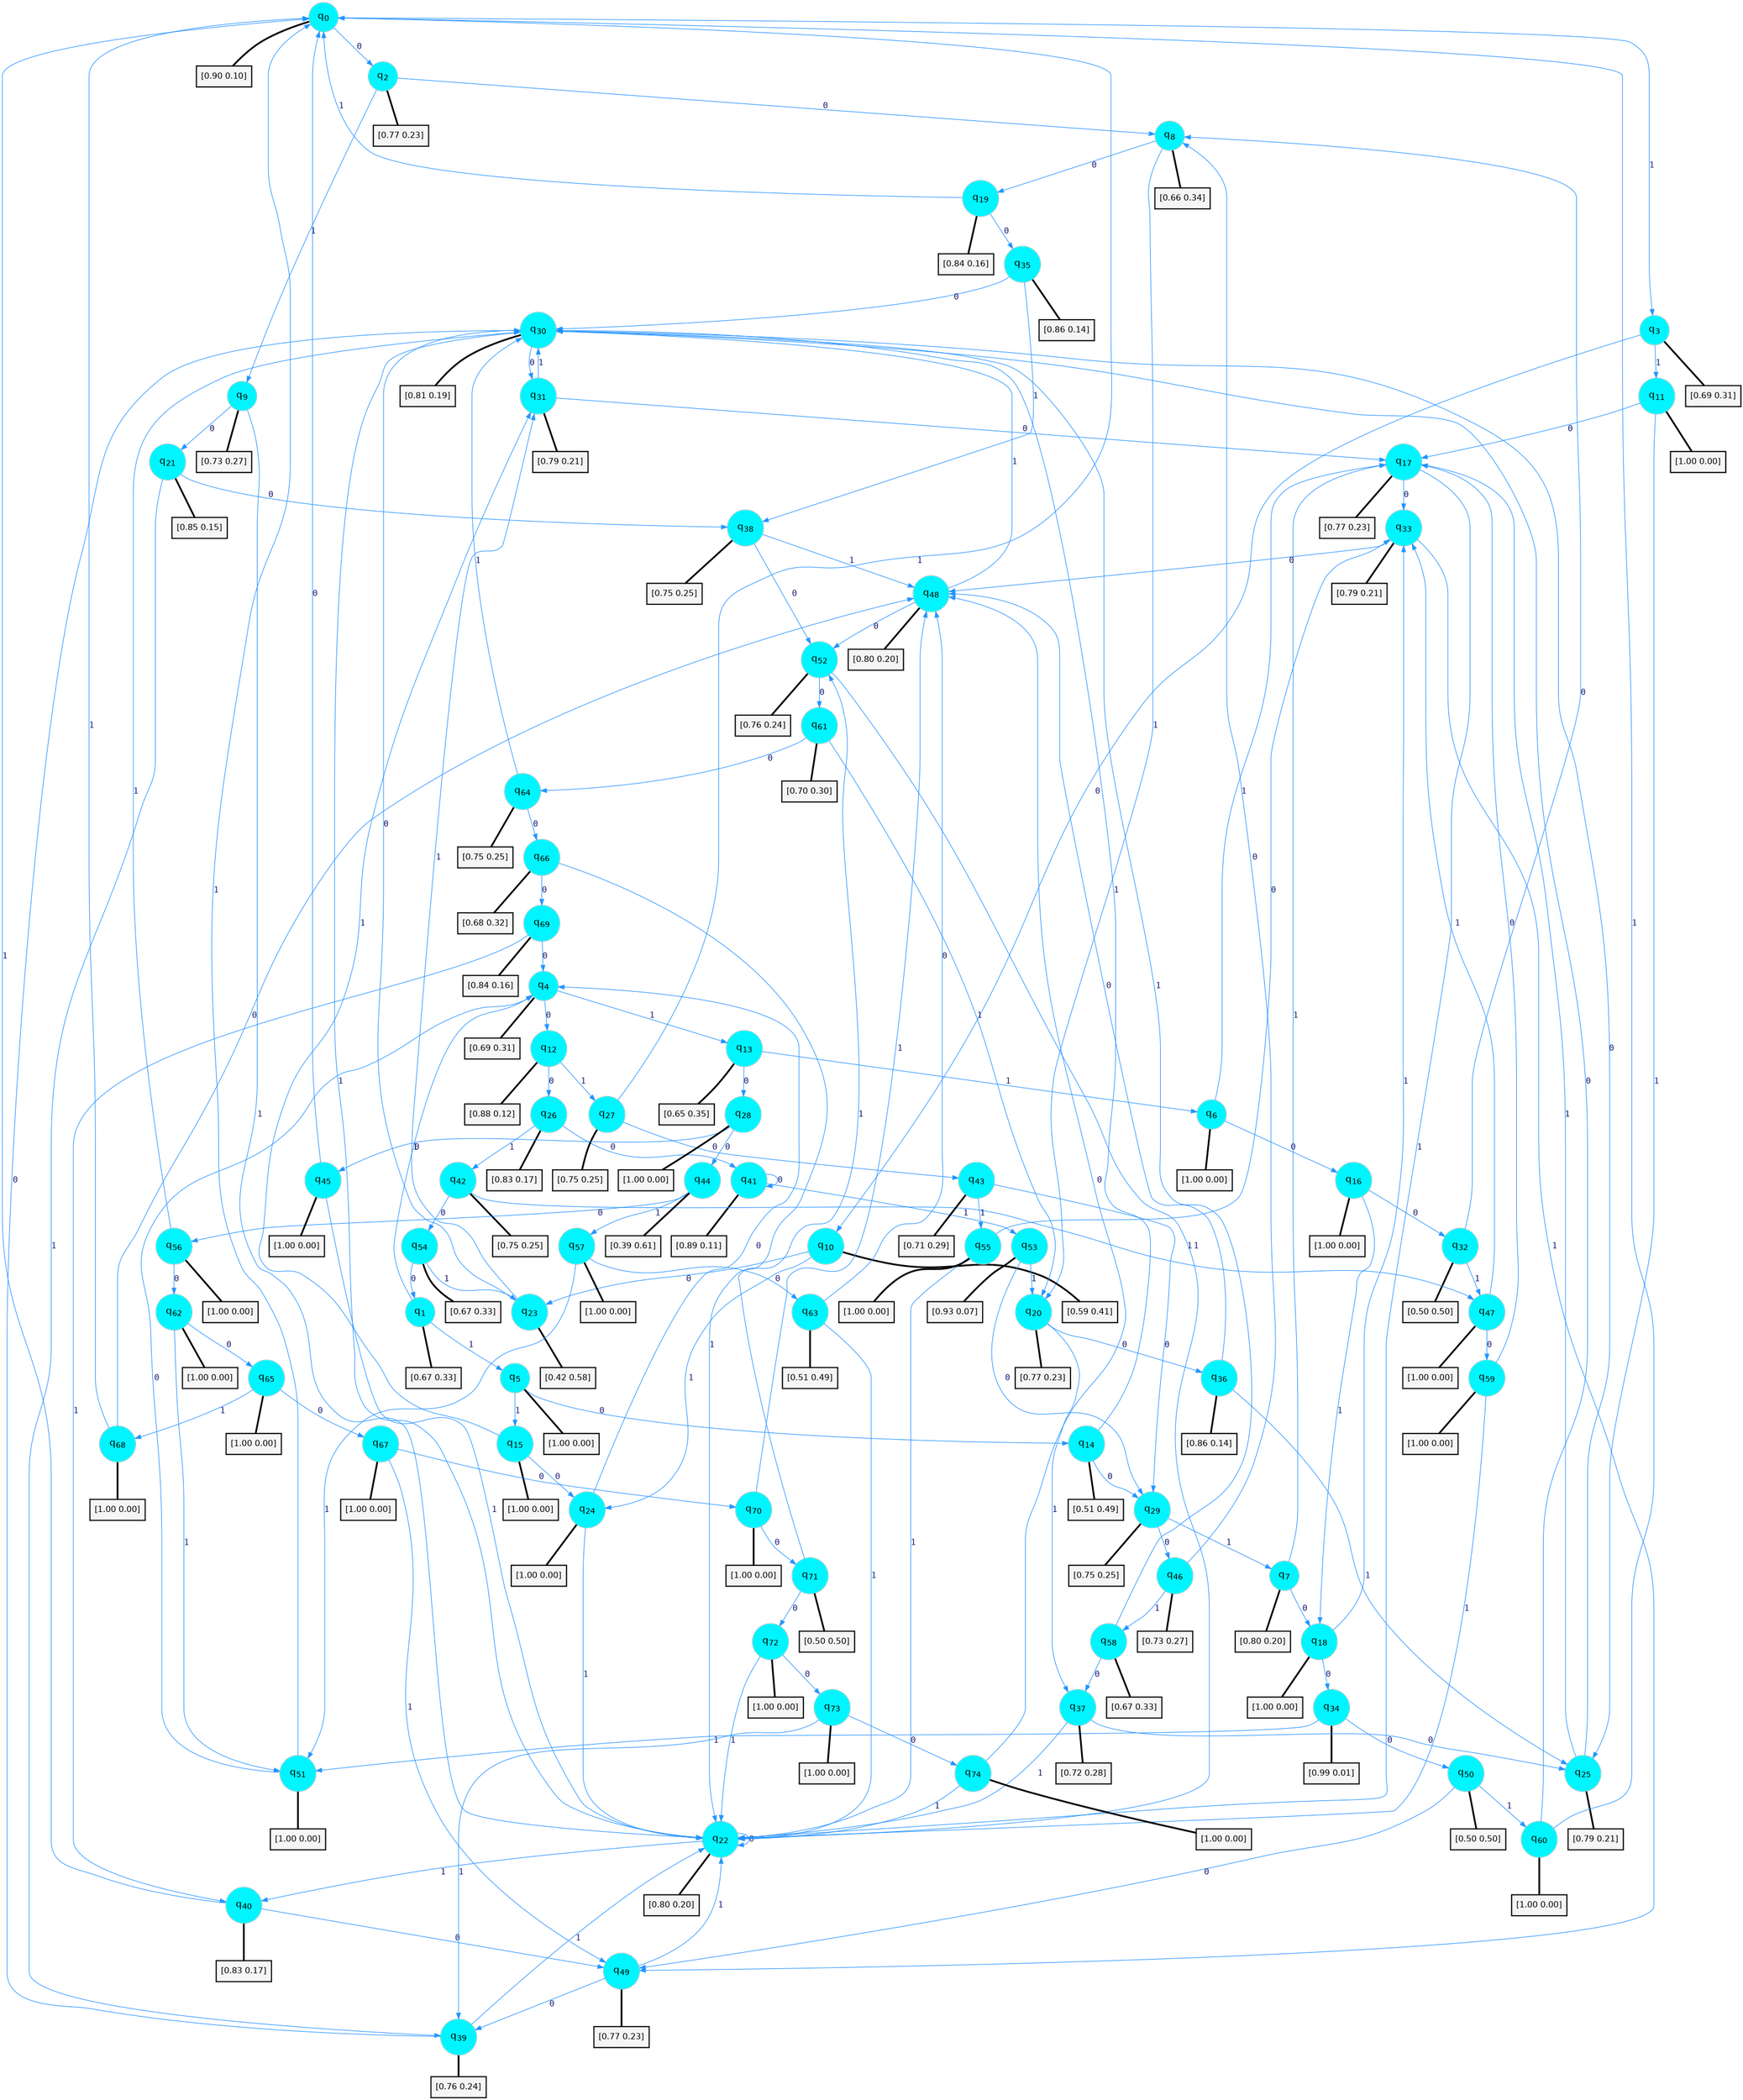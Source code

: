 digraph G {
graph [
bgcolor=transparent, dpi=300, rankdir=TD, size="40,25"];
node [
color=gray, fillcolor=turquoise1, fontcolor=black, fontname=Helvetica, fontsize=16, fontweight=bold, shape=circle, style=filled];
edge [
arrowsize=1, color=dodgerblue1, fontcolor=midnightblue, fontname=courier, fontweight=bold, penwidth=1, style=solid, weight=20];
0[label=<q<SUB>0</SUB>>];
1[label=<q<SUB>1</SUB>>];
2[label=<q<SUB>2</SUB>>];
3[label=<q<SUB>3</SUB>>];
4[label=<q<SUB>4</SUB>>];
5[label=<q<SUB>5</SUB>>];
6[label=<q<SUB>6</SUB>>];
7[label=<q<SUB>7</SUB>>];
8[label=<q<SUB>8</SUB>>];
9[label=<q<SUB>9</SUB>>];
10[label=<q<SUB>10</SUB>>];
11[label=<q<SUB>11</SUB>>];
12[label=<q<SUB>12</SUB>>];
13[label=<q<SUB>13</SUB>>];
14[label=<q<SUB>14</SUB>>];
15[label=<q<SUB>15</SUB>>];
16[label=<q<SUB>16</SUB>>];
17[label=<q<SUB>17</SUB>>];
18[label=<q<SUB>18</SUB>>];
19[label=<q<SUB>19</SUB>>];
20[label=<q<SUB>20</SUB>>];
21[label=<q<SUB>21</SUB>>];
22[label=<q<SUB>22</SUB>>];
23[label=<q<SUB>23</SUB>>];
24[label=<q<SUB>24</SUB>>];
25[label=<q<SUB>25</SUB>>];
26[label=<q<SUB>26</SUB>>];
27[label=<q<SUB>27</SUB>>];
28[label=<q<SUB>28</SUB>>];
29[label=<q<SUB>29</SUB>>];
30[label=<q<SUB>30</SUB>>];
31[label=<q<SUB>31</SUB>>];
32[label=<q<SUB>32</SUB>>];
33[label=<q<SUB>33</SUB>>];
34[label=<q<SUB>34</SUB>>];
35[label=<q<SUB>35</SUB>>];
36[label=<q<SUB>36</SUB>>];
37[label=<q<SUB>37</SUB>>];
38[label=<q<SUB>38</SUB>>];
39[label=<q<SUB>39</SUB>>];
40[label=<q<SUB>40</SUB>>];
41[label=<q<SUB>41</SUB>>];
42[label=<q<SUB>42</SUB>>];
43[label=<q<SUB>43</SUB>>];
44[label=<q<SUB>44</SUB>>];
45[label=<q<SUB>45</SUB>>];
46[label=<q<SUB>46</SUB>>];
47[label=<q<SUB>47</SUB>>];
48[label=<q<SUB>48</SUB>>];
49[label=<q<SUB>49</SUB>>];
50[label=<q<SUB>50</SUB>>];
51[label=<q<SUB>51</SUB>>];
52[label=<q<SUB>52</SUB>>];
53[label=<q<SUB>53</SUB>>];
54[label=<q<SUB>54</SUB>>];
55[label=<q<SUB>55</SUB>>];
56[label=<q<SUB>56</SUB>>];
57[label=<q<SUB>57</SUB>>];
58[label=<q<SUB>58</SUB>>];
59[label=<q<SUB>59</SUB>>];
60[label=<q<SUB>60</SUB>>];
61[label=<q<SUB>61</SUB>>];
62[label=<q<SUB>62</SUB>>];
63[label=<q<SUB>63</SUB>>];
64[label=<q<SUB>64</SUB>>];
65[label=<q<SUB>65</SUB>>];
66[label=<q<SUB>66</SUB>>];
67[label=<q<SUB>67</SUB>>];
68[label=<q<SUB>68</SUB>>];
69[label=<q<SUB>69</SUB>>];
70[label=<q<SUB>70</SUB>>];
71[label=<q<SUB>71</SUB>>];
72[label=<q<SUB>72</SUB>>];
73[label=<q<SUB>73</SUB>>];
74[label=<q<SUB>74</SUB>>];
75[label="[0.90 0.10]", shape=box,fontcolor=black, fontname=Helvetica, fontsize=14, penwidth=2, fillcolor=whitesmoke,color=black];
76[label="[0.67 0.33]", shape=box,fontcolor=black, fontname=Helvetica, fontsize=14, penwidth=2, fillcolor=whitesmoke,color=black];
77[label="[0.77 0.23]", shape=box,fontcolor=black, fontname=Helvetica, fontsize=14, penwidth=2, fillcolor=whitesmoke,color=black];
78[label="[0.69 0.31]", shape=box,fontcolor=black, fontname=Helvetica, fontsize=14, penwidth=2, fillcolor=whitesmoke,color=black];
79[label="[0.69 0.31]", shape=box,fontcolor=black, fontname=Helvetica, fontsize=14, penwidth=2, fillcolor=whitesmoke,color=black];
80[label="[1.00 0.00]", shape=box,fontcolor=black, fontname=Helvetica, fontsize=14, penwidth=2, fillcolor=whitesmoke,color=black];
81[label="[1.00 0.00]", shape=box,fontcolor=black, fontname=Helvetica, fontsize=14, penwidth=2, fillcolor=whitesmoke,color=black];
82[label="[0.80 0.20]", shape=box,fontcolor=black, fontname=Helvetica, fontsize=14, penwidth=2, fillcolor=whitesmoke,color=black];
83[label="[0.66 0.34]", shape=box,fontcolor=black, fontname=Helvetica, fontsize=14, penwidth=2, fillcolor=whitesmoke,color=black];
84[label="[0.73 0.27]", shape=box,fontcolor=black, fontname=Helvetica, fontsize=14, penwidth=2, fillcolor=whitesmoke,color=black];
85[label="[0.59 0.41]", shape=box,fontcolor=black, fontname=Helvetica, fontsize=14, penwidth=2, fillcolor=whitesmoke,color=black];
86[label="[1.00 0.00]", shape=box,fontcolor=black, fontname=Helvetica, fontsize=14, penwidth=2, fillcolor=whitesmoke,color=black];
87[label="[0.88 0.12]", shape=box,fontcolor=black, fontname=Helvetica, fontsize=14, penwidth=2, fillcolor=whitesmoke,color=black];
88[label="[0.65 0.35]", shape=box,fontcolor=black, fontname=Helvetica, fontsize=14, penwidth=2, fillcolor=whitesmoke,color=black];
89[label="[0.51 0.49]", shape=box,fontcolor=black, fontname=Helvetica, fontsize=14, penwidth=2, fillcolor=whitesmoke,color=black];
90[label="[1.00 0.00]", shape=box,fontcolor=black, fontname=Helvetica, fontsize=14, penwidth=2, fillcolor=whitesmoke,color=black];
91[label="[1.00 0.00]", shape=box,fontcolor=black, fontname=Helvetica, fontsize=14, penwidth=2, fillcolor=whitesmoke,color=black];
92[label="[0.77 0.23]", shape=box,fontcolor=black, fontname=Helvetica, fontsize=14, penwidth=2, fillcolor=whitesmoke,color=black];
93[label="[1.00 0.00]", shape=box,fontcolor=black, fontname=Helvetica, fontsize=14, penwidth=2, fillcolor=whitesmoke,color=black];
94[label="[0.84 0.16]", shape=box,fontcolor=black, fontname=Helvetica, fontsize=14, penwidth=2, fillcolor=whitesmoke,color=black];
95[label="[0.77 0.23]", shape=box,fontcolor=black, fontname=Helvetica, fontsize=14, penwidth=2, fillcolor=whitesmoke,color=black];
96[label="[0.85 0.15]", shape=box,fontcolor=black, fontname=Helvetica, fontsize=14, penwidth=2, fillcolor=whitesmoke,color=black];
97[label="[0.80 0.20]", shape=box,fontcolor=black, fontname=Helvetica, fontsize=14, penwidth=2, fillcolor=whitesmoke,color=black];
98[label="[0.42 0.58]", shape=box,fontcolor=black, fontname=Helvetica, fontsize=14, penwidth=2, fillcolor=whitesmoke,color=black];
99[label="[1.00 0.00]", shape=box,fontcolor=black, fontname=Helvetica, fontsize=14, penwidth=2, fillcolor=whitesmoke,color=black];
100[label="[0.79 0.21]", shape=box,fontcolor=black, fontname=Helvetica, fontsize=14, penwidth=2, fillcolor=whitesmoke,color=black];
101[label="[0.83 0.17]", shape=box,fontcolor=black, fontname=Helvetica, fontsize=14, penwidth=2, fillcolor=whitesmoke,color=black];
102[label="[0.75 0.25]", shape=box,fontcolor=black, fontname=Helvetica, fontsize=14, penwidth=2, fillcolor=whitesmoke,color=black];
103[label="[1.00 0.00]", shape=box,fontcolor=black, fontname=Helvetica, fontsize=14, penwidth=2, fillcolor=whitesmoke,color=black];
104[label="[0.75 0.25]", shape=box,fontcolor=black, fontname=Helvetica, fontsize=14, penwidth=2, fillcolor=whitesmoke,color=black];
105[label="[0.81 0.19]", shape=box,fontcolor=black, fontname=Helvetica, fontsize=14, penwidth=2, fillcolor=whitesmoke,color=black];
106[label="[0.79 0.21]", shape=box,fontcolor=black, fontname=Helvetica, fontsize=14, penwidth=2, fillcolor=whitesmoke,color=black];
107[label="[0.50 0.50]", shape=box,fontcolor=black, fontname=Helvetica, fontsize=14, penwidth=2, fillcolor=whitesmoke,color=black];
108[label="[0.79 0.21]", shape=box,fontcolor=black, fontname=Helvetica, fontsize=14, penwidth=2, fillcolor=whitesmoke,color=black];
109[label="[0.99 0.01]", shape=box,fontcolor=black, fontname=Helvetica, fontsize=14, penwidth=2, fillcolor=whitesmoke,color=black];
110[label="[0.86 0.14]", shape=box,fontcolor=black, fontname=Helvetica, fontsize=14, penwidth=2, fillcolor=whitesmoke,color=black];
111[label="[0.86 0.14]", shape=box,fontcolor=black, fontname=Helvetica, fontsize=14, penwidth=2, fillcolor=whitesmoke,color=black];
112[label="[0.72 0.28]", shape=box,fontcolor=black, fontname=Helvetica, fontsize=14, penwidth=2, fillcolor=whitesmoke,color=black];
113[label="[0.75 0.25]", shape=box,fontcolor=black, fontname=Helvetica, fontsize=14, penwidth=2, fillcolor=whitesmoke,color=black];
114[label="[0.76 0.24]", shape=box,fontcolor=black, fontname=Helvetica, fontsize=14, penwidth=2, fillcolor=whitesmoke,color=black];
115[label="[0.83 0.17]", shape=box,fontcolor=black, fontname=Helvetica, fontsize=14, penwidth=2, fillcolor=whitesmoke,color=black];
116[label="[0.89 0.11]", shape=box,fontcolor=black, fontname=Helvetica, fontsize=14, penwidth=2, fillcolor=whitesmoke,color=black];
117[label="[0.75 0.25]", shape=box,fontcolor=black, fontname=Helvetica, fontsize=14, penwidth=2, fillcolor=whitesmoke,color=black];
118[label="[0.71 0.29]", shape=box,fontcolor=black, fontname=Helvetica, fontsize=14, penwidth=2, fillcolor=whitesmoke,color=black];
119[label="[0.39 0.61]", shape=box,fontcolor=black, fontname=Helvetica, fontsize=14, penwidth=2, fillcolor=whitesmoke,color=black];
120[label="[1.00 0.00]", shape=box,fontcolor=black, fontname=Helvetica, fontsize=14, penwidth=2, fillcolor=whitesmoke,color=black];
121[label="[0.73 0.27]", shape=box,fontcolor=black, fontname=Helvetica, fontsize=14, penwidth=2, fillcolor=whitesmoke,color=black];
122[label="[1.00 0.00]", shape=box,fontcolor=black, fontname=Helvetica, fontsize=14, penwidth=2, fillcolor=whitesmoke,color=black];
123[label="[0.80 0.20]", shape=box,fontcolor=black, fontname=Helvetica, fontsize=14, penwidth=2, fillcolor=whitesmoke,color=black];
124[label="[0.77 0.23]", shape=box,fontcolor=black, fontname=Helvetica, fontsize=14, penwidth=2, fillcolor=whitesmoke,color=black];
125[label="[0.50 0.50]", shape=box,fontcolor=black, fontname=Helvetica, fontsize=14, penwidth=2, fillcolor=whitesmoke,color=black];
126[label="[1.00 0.00]", shape=box,fontcolor=black, fontname=Helvetica, fontsize=14, penwidth=2, fillcolor=whitesmoke,color=black];
127[label="[0.76 0.24]", shape=box,fontcolor=black, fontname=Helvetica, fontsize=14, penwidth=2, fillcolor=whitesmoke,color=black];
128[label="[0.93 0.07]", shape=box,fontcolor=black, fontname=Helvetica, fontsize=14, penwidth=2, fillcolor=whitesmoke,color=black];
129[label="[0.67 0.33]", shape=box,fontcolor=black, fontname=Helvetica, fontsize=14, penwidth=2, fillcolor=whitesmoke,color=black];
130[label="[1.00 0.00]", shape=box,fontcolor=black, fontname=Helvetica, fontsize=14, penwidth=2, fillcolor=whitesmoke,color=black];
131[label="[1.00 0.00]", shape=box,fontcolor=black, fontname=Helvetica, fontsize=14, penwidth=2, fillcolor=whitesmoke,color=black];
132[label="[1.00 0.00]", shape=box,fontcolor=black, fontname=Helvetica, fontsize=14, penwidth=2, fillcolor=whitesmoke,color=black];
133[label="[0.67 0.33]", shape=box,fontcolor=black, fontname=Helvetica, fontsize=14, penwidth=2, fillcolor=whitesmoke,color=black];
134[label="[1.00 0.00]", shape=box,fontcolor=black, fontname=Helvetica, fontsize=14, penwidth=2, fillcolor=whitesmoke,color=black];
135[label="[1.00 0.00]", shape=box,fontcolor=black, fontname=Helvetica, fontsize=14, penwidth=2, fillcolor=whitesmoke,color=black];
136[label="[0.70 0.30]", shape=box,fontcolor=black, fontname=Helvetica, fontsize=14, penwidth=2, fillcolor=whitesmoke,color=black];
137[label="[1.00 0.00]", shape=box,fontcolor=black, fontname=Helvetica, fontsize=14, penwidth=2, fillcolor=whitesmoke,color=black];
138[label="[0.51 0.49]", shape=box,fontcolor=black, fontname=Helvetica, fontsize=14, penwidth=2, fillcolor=whitesmoke,color=black];
139[label="[0.75 0.25]", shape=box,fontcolor=black, fontname=Helvetica, fontsize=14, penwidth=2, fillcolor=whitesmoke,color=black];
140[label="[1.00 0.00]", shape=box,fontcolor=black, fontname=Helvetica, fontsize=14, penwidth=2, fillcolor=whitesmoke,color=black];
141[label="[0.68 0.32]", shape=box,fontcolor=black, fontname=Helvetica, fontsize=14, penwidth=2, fillcolor=whitesmoke,color=black];
142[label="[1.00 0.00]", shape=box,fontcolor=black, fontname=Helvetica, fontsize=14, penwidth=2, fillcolor=whitesmoke,color=black];
143[label="[1.00 0.00]", shape=box,fontcolor=black, fontname=Helvetica, fontsize=14, penwidth=2, fillcolor=whitesmoke,color=black];
144[label="[0.84 0.16]", shape=box,fontcolor=black, fontname=Helvetica, fontsize=14, penwidth=2, fillcolor=whitesmoke,color=black];
145[label="[1.00 0.00]", shape=box,fontcolor=black, fontname=Helvetica, fontsize=14, penwidth=2, fillcolor=whitesmoke,color=black];
146[label="[0.50 0.50]", shape=box,fontcolor=black, fontname=Helvetica, fontsize=14, penwidth=2, fillcolor=whitesmoke,color=black];
147[label="[1.00 0.00]", shape=box,fontcolor=black, fontname=Helvetica, fontsize=14, penwidth=2, fillcolor=whitesmoke,color=black];
148[label="[1.00 0.00]", shape=box,fontcolor=black, fontname=Helvetica, fontsize=14, penwidth=2, fillcolor=whitesmoke,color=black];
149[label="[1.00 0.00]", shape=box,fontcolor=black, fontname=Helvetica, fontsize=14, penwidth=2, fillcolor=whitesmoke,color=black];
0->2 [label=0];
0->3 [label=1];
0->75 [arrowhead=none, penwidth=3,color=black];
1->4 [label=0];
1->5 [label=1];
1->76 [arrowhead=none, penwidth=3,color=black];
2->8 [label=0];
2->9 [label=1];
2->77 [arrowhead=none, penwidth=3,color=black];
3->10 [label=0];
3->11 [label=1];
3->78 [arrowhead=none, penwidth=3,color=black];
4->12 [label=0];
4->13 [label=1];
4->79 [arrowhead=none, penwidth=3,color=black];
5->14 [label=0];
5->15 [label=1];
5->80 [arrowhead=none, penwidth=3,color=black];
6->16 [label=0];
6->17 [label=1];
6->81 [arrowhead=none, penwidth=3,color=black];
7->18 [label=0];
7->17 [label=1];
7->82 [arrowhead=none, penwidth=3,color=black];
8->19 [label=0];
8->20 [label=1];
8->83 [arrowhead=none, penwidth=3,color=black];
9->21 [label=0];
9->22 [label=1];
9->84 [arrowhead=none, penwidth=3,color=black];
10->23 [label=0];
10->24 [label=1];
10->85 [arrowhead=none, penwidth=3,color=black];
11->17 [label=0];
11->25 [label=1];
11->86 [arrowhead=none, penwidth=3,color=black];
12->26 [label=0];
12->27 [label=1];
12->87 [arrowhead=none, penwidth=3,color=black];
13->28 [label=0];
13->6 [label=1];
13->88 [arrowhead=none, penwidth=3,color=black];
14->29 [label=0];
14->30 [label=1];
14->89 [arrowhead=none, penwidth=3,color=black];
15->24 [label=0];
15->31 [label=1];
15->90 [arrowhead=none, penwidth=3,color=black];
16->32 [label=0];
16->18 [label=1];
16->91 [arrowhead=none, penwidth=3,color=black];
17->33 [label=0];
17->22 [label=1];
17->92 [arrowhead=none, penwidth=3,color=black];
18->34 [label=0];
18->33 [label=1];
18->93 [arrowhead=none, penwidth=3,color=black];
19->35 [label=0];
19->0 [label=1];
19->94 [arrowhead=none, penwidth=3,color=black];
20->36 [label=0];
20->37 [label=1];
20->95 [arrowhead=none, penwidth=3,color=black];
21->38 [label=0];
21->39 [label=1];
21->96 [arrowhead=none, penwidth=3,color=black];
22->22 [label=0];
22->40 [label=1];
22->97 [arrowhead=none, penwidth=3,color=black];
23->30 [label=0];
23->31 [label=1];
23->98 [arrowhead=none, penwidth=3,color=black];
24->4 [label=0];
24->22 [label=1];
24->99 [arrowhead=none, penwidth=3,color=black];
25->30 [label=0];
25->17 [label=1];
25->100 [arrowhead=none, penwidth=3,color=black];
26->41 [label=0];
26->42 [label=1];
26->101 [arrowhead=none, penwidth=3,color=black];
27->43 [label=0];
27->0 [label=1];
27->102 [arrowhead=none, penwidth=3,color=black];
28->44 [label=0];
28->45 [label=1];
28->103 [arrowhead=none, penwidth=3,color=black];
29->46 [label=0];
29->7 [label=1];
29->104 [arrowhead=none, penwidth=3,color=black];
30->31 [label=0];
30->22 [label=1];
30->105 [arrowhead=none, penwidth=3,color=black];
31->17 [label=0];
31->30 [label=1];
31->106 [arrowhead=none, penwidth=3,color=black];
32->8 [label=0];
32->47 [label=1];
32->107 [arrowhead=none, penwidth=3,color=black];
33->48 [label=0];
33->49 [label=1];
33->108 [arrowhead=none, penwidth=3,color=black];
34->50 [label=0];
34->51 [label=1];
34->109 [arrowhead=none, penwidth=3,color=black];
35->30 [label=0];
35->38 [label=1];
35->110 [arrowhead=none, penwidth=3,color=black];
36->48 [label=0];
36->25 [label=1];
36->111 [arrowhead=none, penwidth=3,color=black];
37->25 [label=0];
37->22 [label=1];
37->112 [arrowhead=none, penwidth=3,color=black];
38->52 [label=0];
38->48 [label=1];
38->113 [arrowhead=none, penwidth=3,color=black];
39->30 [label=0];
39->22 [label=1];
39->114 [arrowhead=none, penwidth=3,color=black];
40->49 [label=0];
40->0 [label=1];
40->115 [arrowhead=none, penwidth=3,color=black];
41->41 [label=0];
41->53 [label=1];
41->116 [arrowhead=none, penwidth=3,color=black];
42->54 [label=0];
42->47 [label=1];
42->117 [arrowhead=none, penwidth=3,color=black];
43->29 [label=0];
43->55 [label=1];
43->118 [arrowhead=none, penwidth=3,color=black];
44->56 [label=0];
44->57 [label=1];
44->119 [arrowhead=none, penwidth=3,color=black];
45->0 [label=0];
45->22 [label=1];
45->120 [arrowhead=none, penwidth=3,color=black];
46->8 [label=0];
46->58 [label=1];
46->121 [arrowhead=none, penwidth=3,color=black];
47->59 [label=0];
47->33 [label=1];
47->122 [arrowhead=none, penwidth=3,color=black];
48->52 [label=0];
48->30 [label=1];
48->123 [arrowhead=none, penwidth=3,color=black];
49->39 [label=0];
49->22 [label=1];
49->124 [arrowhead=none, penwidth=3,color=black];
50->49 [label=0];
50->60 [label=1];
50->125 [arrowhead=none, penwidth=3,color=black];
51->4 [label=0];
51->0 [label=1];
51->126 [arrowhead=none, penwidth=3,color=black];
52->61 [label=0];
52->22 [label=1];
52->127 [arrowhead=none, penwidth=3,color=black];
53->29 [label=0];
53->20 [label=1];
53->128 [arrowhead=none, penwidth=3,color=black];
54->1 [label=0];
54->23 [label=1];
54->129 [arrowhead=none, penwidth=3,color=black];
55->33 [label=0];
55->22 [label=1];
55->130 [arrowhead=none, penwidth=3,color=black];
56->62 [label=0];
56->30 [label=1];
56->131 [arrowhead=none, penwidth=3,color=black];
57->63 [label=0];
57->51 [label=1];
57->132 [arrowhead=none, penwidth=3,color=black];
58->37 [label=0];
58->30 [label=1];
58->133 [arrowhead=none, penwidth=3,color=black];
59->17 [label=0];
59->22 [label=1];
59->134 [arrowhead=none, penwidth=3,color=black];
60->30 [label=0];
60->0 [label=1];
60->135 [arrowhead=none, penwidth=3,color=black];
61->64 [label=0];
61->20 [label=1];
61->136 [arrowhead=none, penwidth=3,color=black];
62->65 [label=0];
62->51 [label=1];
62->137 [arrowhead=none, penwidth=3,color=black];
63->48 [label=0];
63->22 [label=1];
63->138 [arrowhead=none, penwidth=3,color=black];
64->66 [label=0];
64->30 [label=1];
64->139 [arrowhead=none, penwidth=3,color=black];
65->67 [label=0];
65->68 [label=1];
65->140 [arrowhead=none, penwidth=3,color=black];
66->69 [label=0];
66->22 [label=1];
66->141 [arrowhead=none, penwidth=3,color=black];
67->70 [label=0];
67->49 [label=1];
67->142 [arrowhead=none, penwidth=3,color=black];
68->48 [label=0];
68->0 [label=1];
68->143 [arrowhead=none, penwidth=3,color=black];
69->4 [label=0];
69->40 [label=1];
69->144 [arrowhead=none, penwidth=3,color=black];
70->71 [label=0];
70->48 [label=1];
70->145 [arrowhead=none, penwidth=3,color=black];
71->72 [label=0];
71->52 [label=1];
71->146 [arrowhead=none, penwidth=3,color=black];
72->73 [label=0];
72->22 [label=1];
72->147 [arrowhead=none, penwidth=3,color=black];
73->74 [label=0];
73->39 [label=1];
73->148 [arrowhead=none, penwidth=3,color=black];
74->48 [label=0];
74->22 [label=1];
74->149 [arrowhead=none, penwidth=3,color=black];
}
